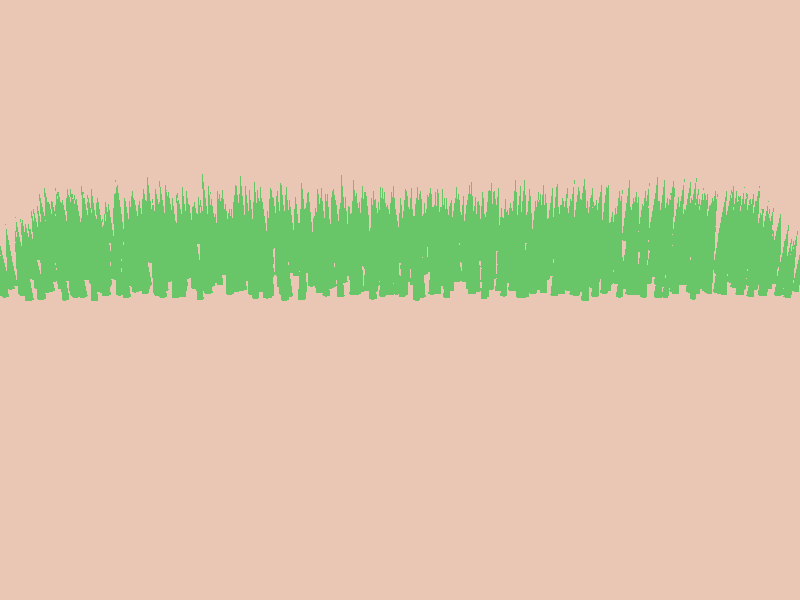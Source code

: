 #include "colors.inc"
#include "shapes.inc"
#include "skies.inc"

camera{
  location <0,20,-50>
  look_at <0,0,0>
  angle 40
}

light_source{z*2 color White parallel}
light_source{y*2 color White parallel}

sky_sphere{S_Cloud1}

object{Plane_XZ pigment{color Feldspar}}

#macro kusa(sFieldX,sFieldZ,eFieldX,eFieldZ)
  #local S1 = seed(1423056);
  
  #local fx = sFieldX;
  #while(fx < eFieldX)
    #local fz = sFieldZ;
    #while(fz < eFieldZ)
      object{
        Cone_Y
        rotate <(rand(S1)*2-1)*10,0,(rand(S1)*2-1)*10>
        scale<rand(S1)*0.1+0.4,rand(S1)+3,rand(S1)*0.1+0.4>
        pigment{color ForestGreen}
        translate<fx+rand(S1),-rand(S1),fz+rand(S1)>
      }
    #local fz = fz+0.4;
    #end
  #local fx = fx+1;
  #end
#end

kusa(-20,0,20,10)